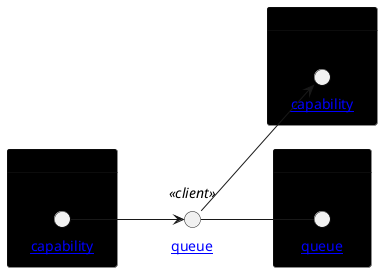 @startuml
left to right direction

skinparam card {
    BorderThickness 0.5
    BackgroundColor 0
}

card Alice {
    circle "[[/work/transaction-types/queue-example/diagrams/capability-send/{capability} capability]]" as capability1 <<send>>
}

circle "[[/work/transaction-types/queue-example/diagrams/queue-client/{queue} queue]]" as queue1 <<client>>

card Bob {
    circle "[[/work/transaction-types/queue-example/diagrams/capability-receive/{capability} capability]]" as capability2 <<receive>>
}

card Carol {
    circle "[[/work/transaction-types/queue-example/diagrams/queue-server/{queue} queue]]" as queue2 <<server>>
}

queue1 -- queue2
capability1 --> queue1
queue1 --> capability2
@enduml